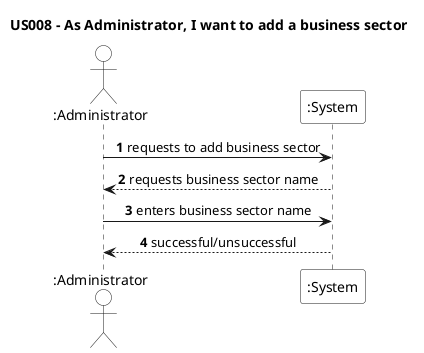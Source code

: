 @startuml

skinparam sequenceMessageAlign center
autonumber
title US008 - As Administrator, I want to add a business sector
actor ":Administrator" as Administrator #white
participant ":System" as System #white

Administrator -> System: requests to add business sector
Administrator <-- System: requests business sector name

Administrator -> System: enters business sector name

Administrator <-- System: successful/unsuccessful

@enduml